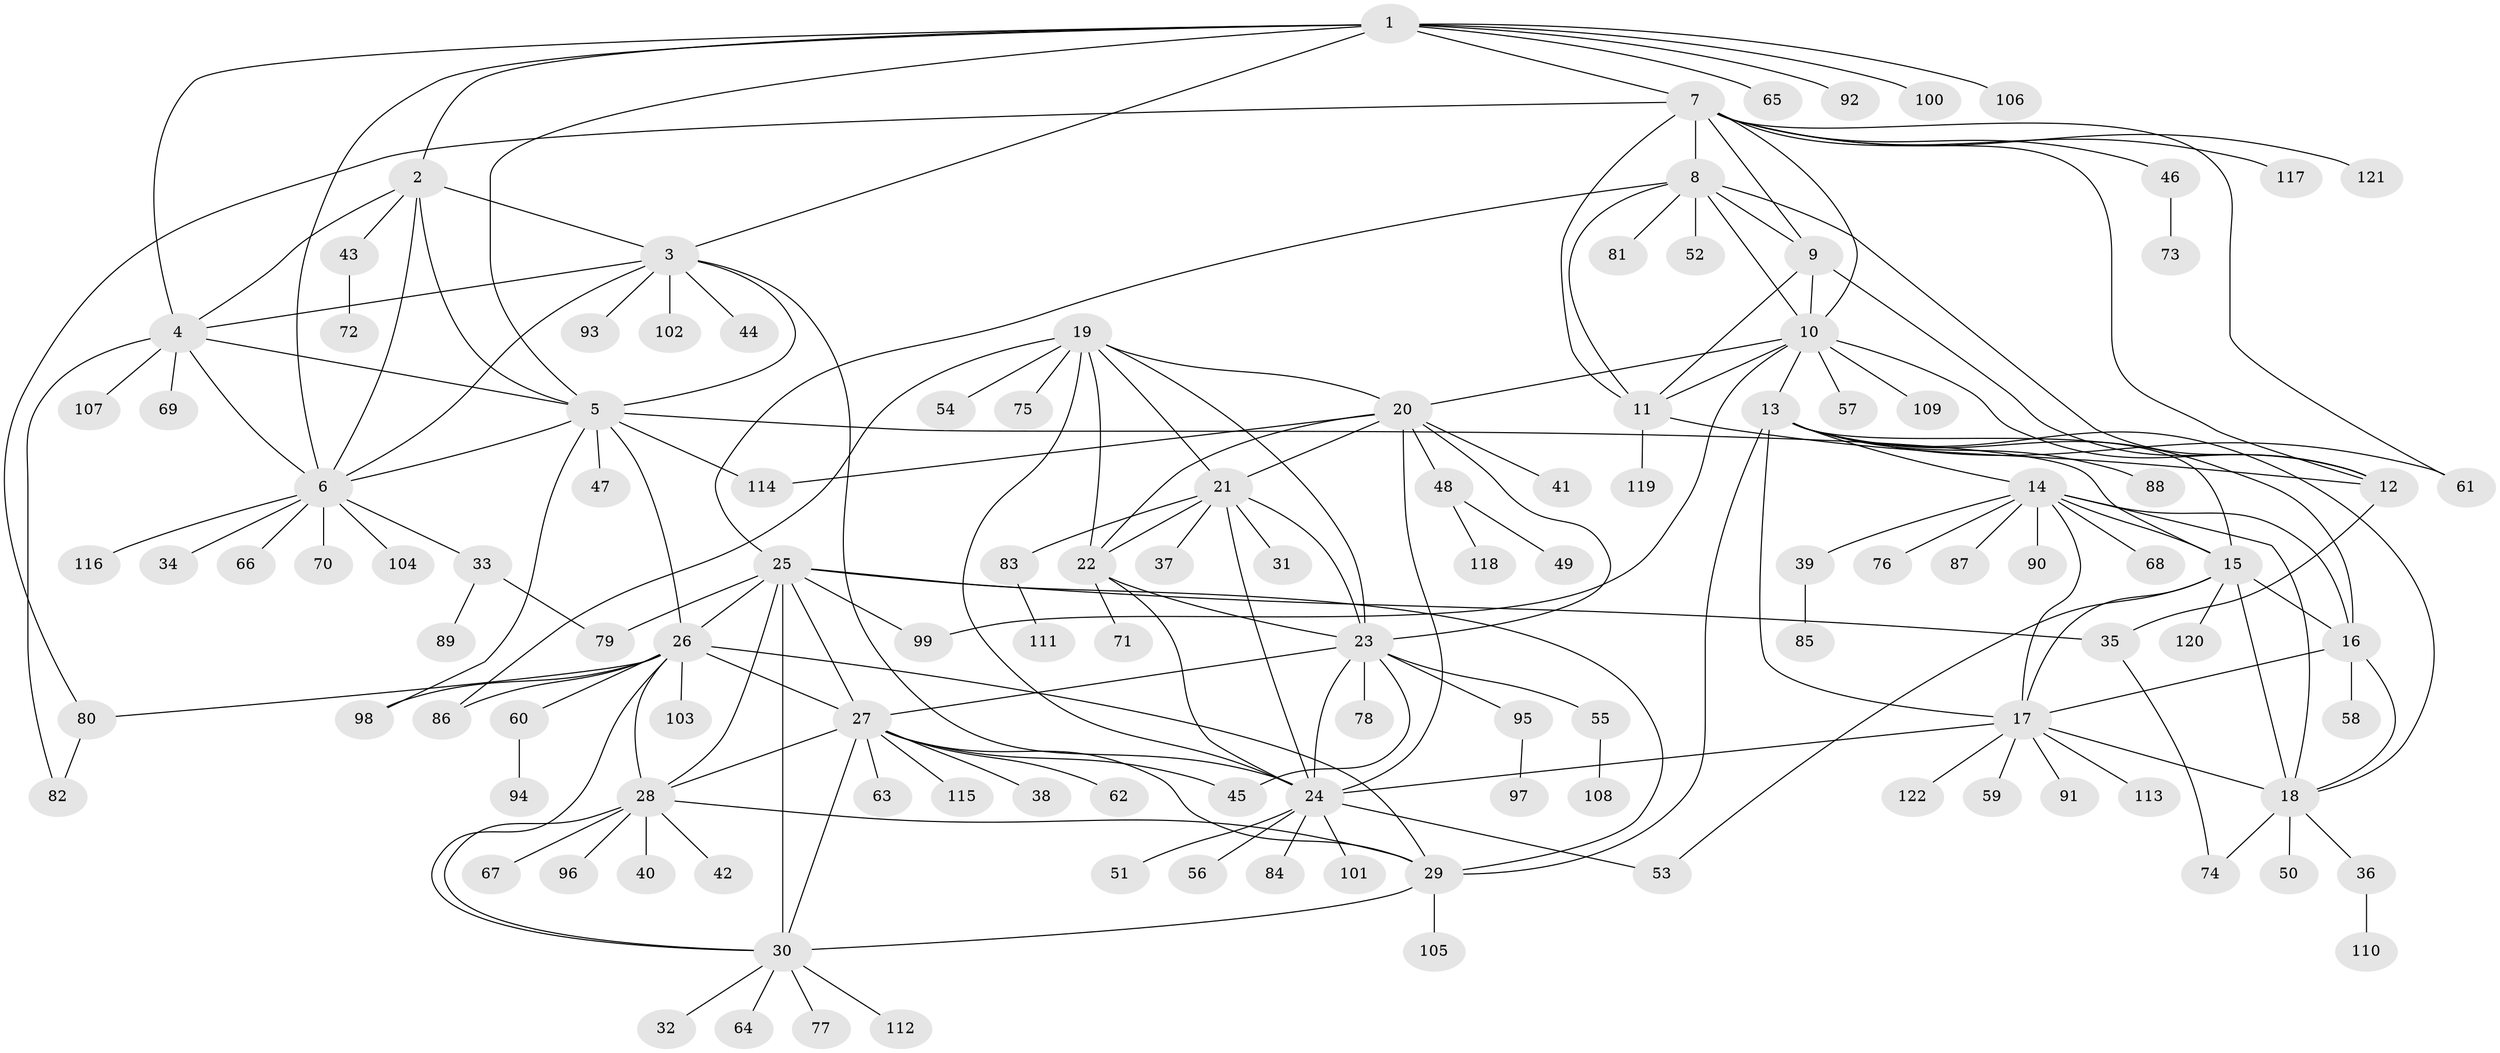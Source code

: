 // coarse degree distribution, {5: 0.04081632653061224, 1: 0.6122448979591837, 2: 0.061224489795918366, 4: 0.04081632653061224, 11: 0.04081632653061224, 3: 0.08163265306122448, 6: 0.04081632653061224, 7: 0.02040816326530612, 14: 0.02040816326530612, 9: 0.02040816326530612, 8: 0.02040816326530612}
// Generated by graph-tools (version 1.1) at 2025/37/03/04/25 23:37:46]
// undirected, 122 vertices, 189 edges
graph export_dot {
  node [color=gray90,style=filled];
  1;
  2;
  3;
  4;
  5;
  6;
  7;
  8;
  9;
  10;
  11;
  12;
  13;
  14;
  15;
  16;
  17;
  18;
  19;
  20;
  21;
  22;
  23;
  24;
  25;
  26;
  27;
  28;
  29;
  30;
  31;
  32;
  33;
  34;
  35;
  36;
  37;
  38;
  39;
  40;
  41;
  42;
  43;
  44;
  45;
  46;
  47;
  48;
  49;
  50;
  51;
  52;
  53;
  54;
  55;
  56;
  57;
  58;
  59;
  60;
  61;
  62;
  63;
  64;
  65;
  66;
  67;
  68;
  69;
  70;
  71;
  72;
  73;
  74;
  75;
  76;
  77;
  78;
  79;
  80;
  81;
  82;
  83;
  84;
  85;
  86;
  87;
  88;
  89;
  90;
  91;
  92;
  93;
  94;
  95;
  96;
  97;
  98;
  99;
  100;
  101;
  102;
  103;
  104;
  105;
  106;
  107;
  108;
  109;
  110;
  111;
  112;
  113;
  114;
  115;
  116;
  117;
  118;
  119;
  120;
  121;
  122;
  1 -- 2;
  1 -- 3;
  1 -- 4;
  1 -- 5;
  1 -- 6;
  1 -- 7;
  1 -- 65;
  1 -- 92;
  1 -- 100;
  1 -- 106;
  2 -- 3;
  2 -- 4;
  2 -- 5;
  2 -- 6;
  2 -- 43;
  3 -- 4;
  3 -- 5;
  3 -- 6;
  3 -- 24;
  3 -- 44;
  3 -- 93;
  3 -- 102;
  4 -- 5;
  4 -- 6;
  4 -- 69;
  4 -- 82;
  4 -- 107;
  5 -- 6;
  5 -- 15;
  5 -- 26;
  5 -- 47;
  5 -- 98;
  5 -- 114;
  6 -- 33;
  6 -- 34;
  6 -- 66;
  6 -- 70;
  6 -- 104;
  6 -- 116;
  7 -- 8;
  7 -- 9;
  7 -- 10;
  7 -- 11;
  7 -- 12;
  7 -- 46;
  7 -- 61;
  7 -- 80;
  7 -- 117;
  7 -- 121;
  8 -- 9;
  8 -- 10;
  8 -- 11;
  8 -- 12;
  8 -- 25;
  8 -- 52;
  8 -- 81;
  9 -- 10;
  9 -- 11;
  9 -- 12;
  10 -- 11;
  10 -- 12;
  10 -- 13;
  10 -- 20;
  10 -- 57;
  10 -- 99;
  10 -- 109;
  11 -- 12;
  11 -- 119;
  12 -- 35;
  13 -- 14;
  13 -- 15;
  13 -- 16;
  13 -- 17;
  13 -- 18;
  13 -- 29;
  13 -- 61;
  13 -- 88;
  14 -- 15;
  14 -- 16;
  14 -- 17;
  14 -- 18;
  14 -- 39;
  14 -- 68;
  14 -- 76;
  14 -- 87;
  14 -- 90;
  15 -- 16;
  15 -- 17;
  15 -- 18;
  15 -- 53;
  15 -- 120;
  16 -- 17;
  16 -- 18;
  16 -- 58;
  17 -- 18;
  17 -- 24;
  17 -- 59;
  17 -- 91;
  17 -- 113;
  17 -- 122;
  18 -- 36;
  18 -- 50;
  18 -- 74;
  19 -- 20;
  19 -- 21;
  19 -- 22;
  19 -- 23;
  19 -- 24;
  19 -- 54;
  19 -- 75;
  19 -- 86;
  20 -- 21;
  20 -- 22;
  20 -- 23;
  20 -- 24;
  20 -- 41;
  20 -- 48;
  20 -- 114;
  21 -- 22;
  21 -- 23;
  21 -- 24;
  21 -- 31;
  21 -- 37;
  21 -- 83;
  22 -- 23;
  22 -- 24;
  22 -- 71;
  23 -- 24;
  23 -- 27;
  23 -- 45;
  23 -- 55;
  23 -- 78;
  23 -- 95;
  24 -- 51;
  24 -- 53;
  24 -- 56;
  24 -- 84;
  24 -- 101;
  25 -- 26;
  25 -- 27;
  25 -- 28;
  25 -- 29;
  25 -- 30;
  25 -- 35;
  25 -- 79;
  25 -- 99;
  26 -- 27;
  26 -- 28;
  26 -- 29;
  26 -- 30;
  26 -- 60;
  26 -- 80;
  26 -- 86;
  26 -- 98;
  26 -- 103;
  27 -- 28;
  27 -- 29;
  27 -- 30;
  27 -- 38;
  27 -- 45;
  27 -- 62;
  27 -- 63;
  27 -- 115;
  28 -- 29;
  28 -- 30;
  28 -- 40;
  28 -- 42;
  28 -- 67;
  28 -- 96;
  29 -- 30;
  29 -- 105;
  30 -- 32;
  30 -- 64;
  30 -- 77;
  30 -- 112;
  33 -- 79;
  33 -- 89;
  35 -- 74;
  36 -- 110;
  39 -- 85;
  43 -- 72;
  46 -- 73;
  48 -- 49;
  48 -- 118;
  55 -- 108;
  60 -- 94;
  80 -- 82;
  83 -- 111;
  95 -- 97;
}
